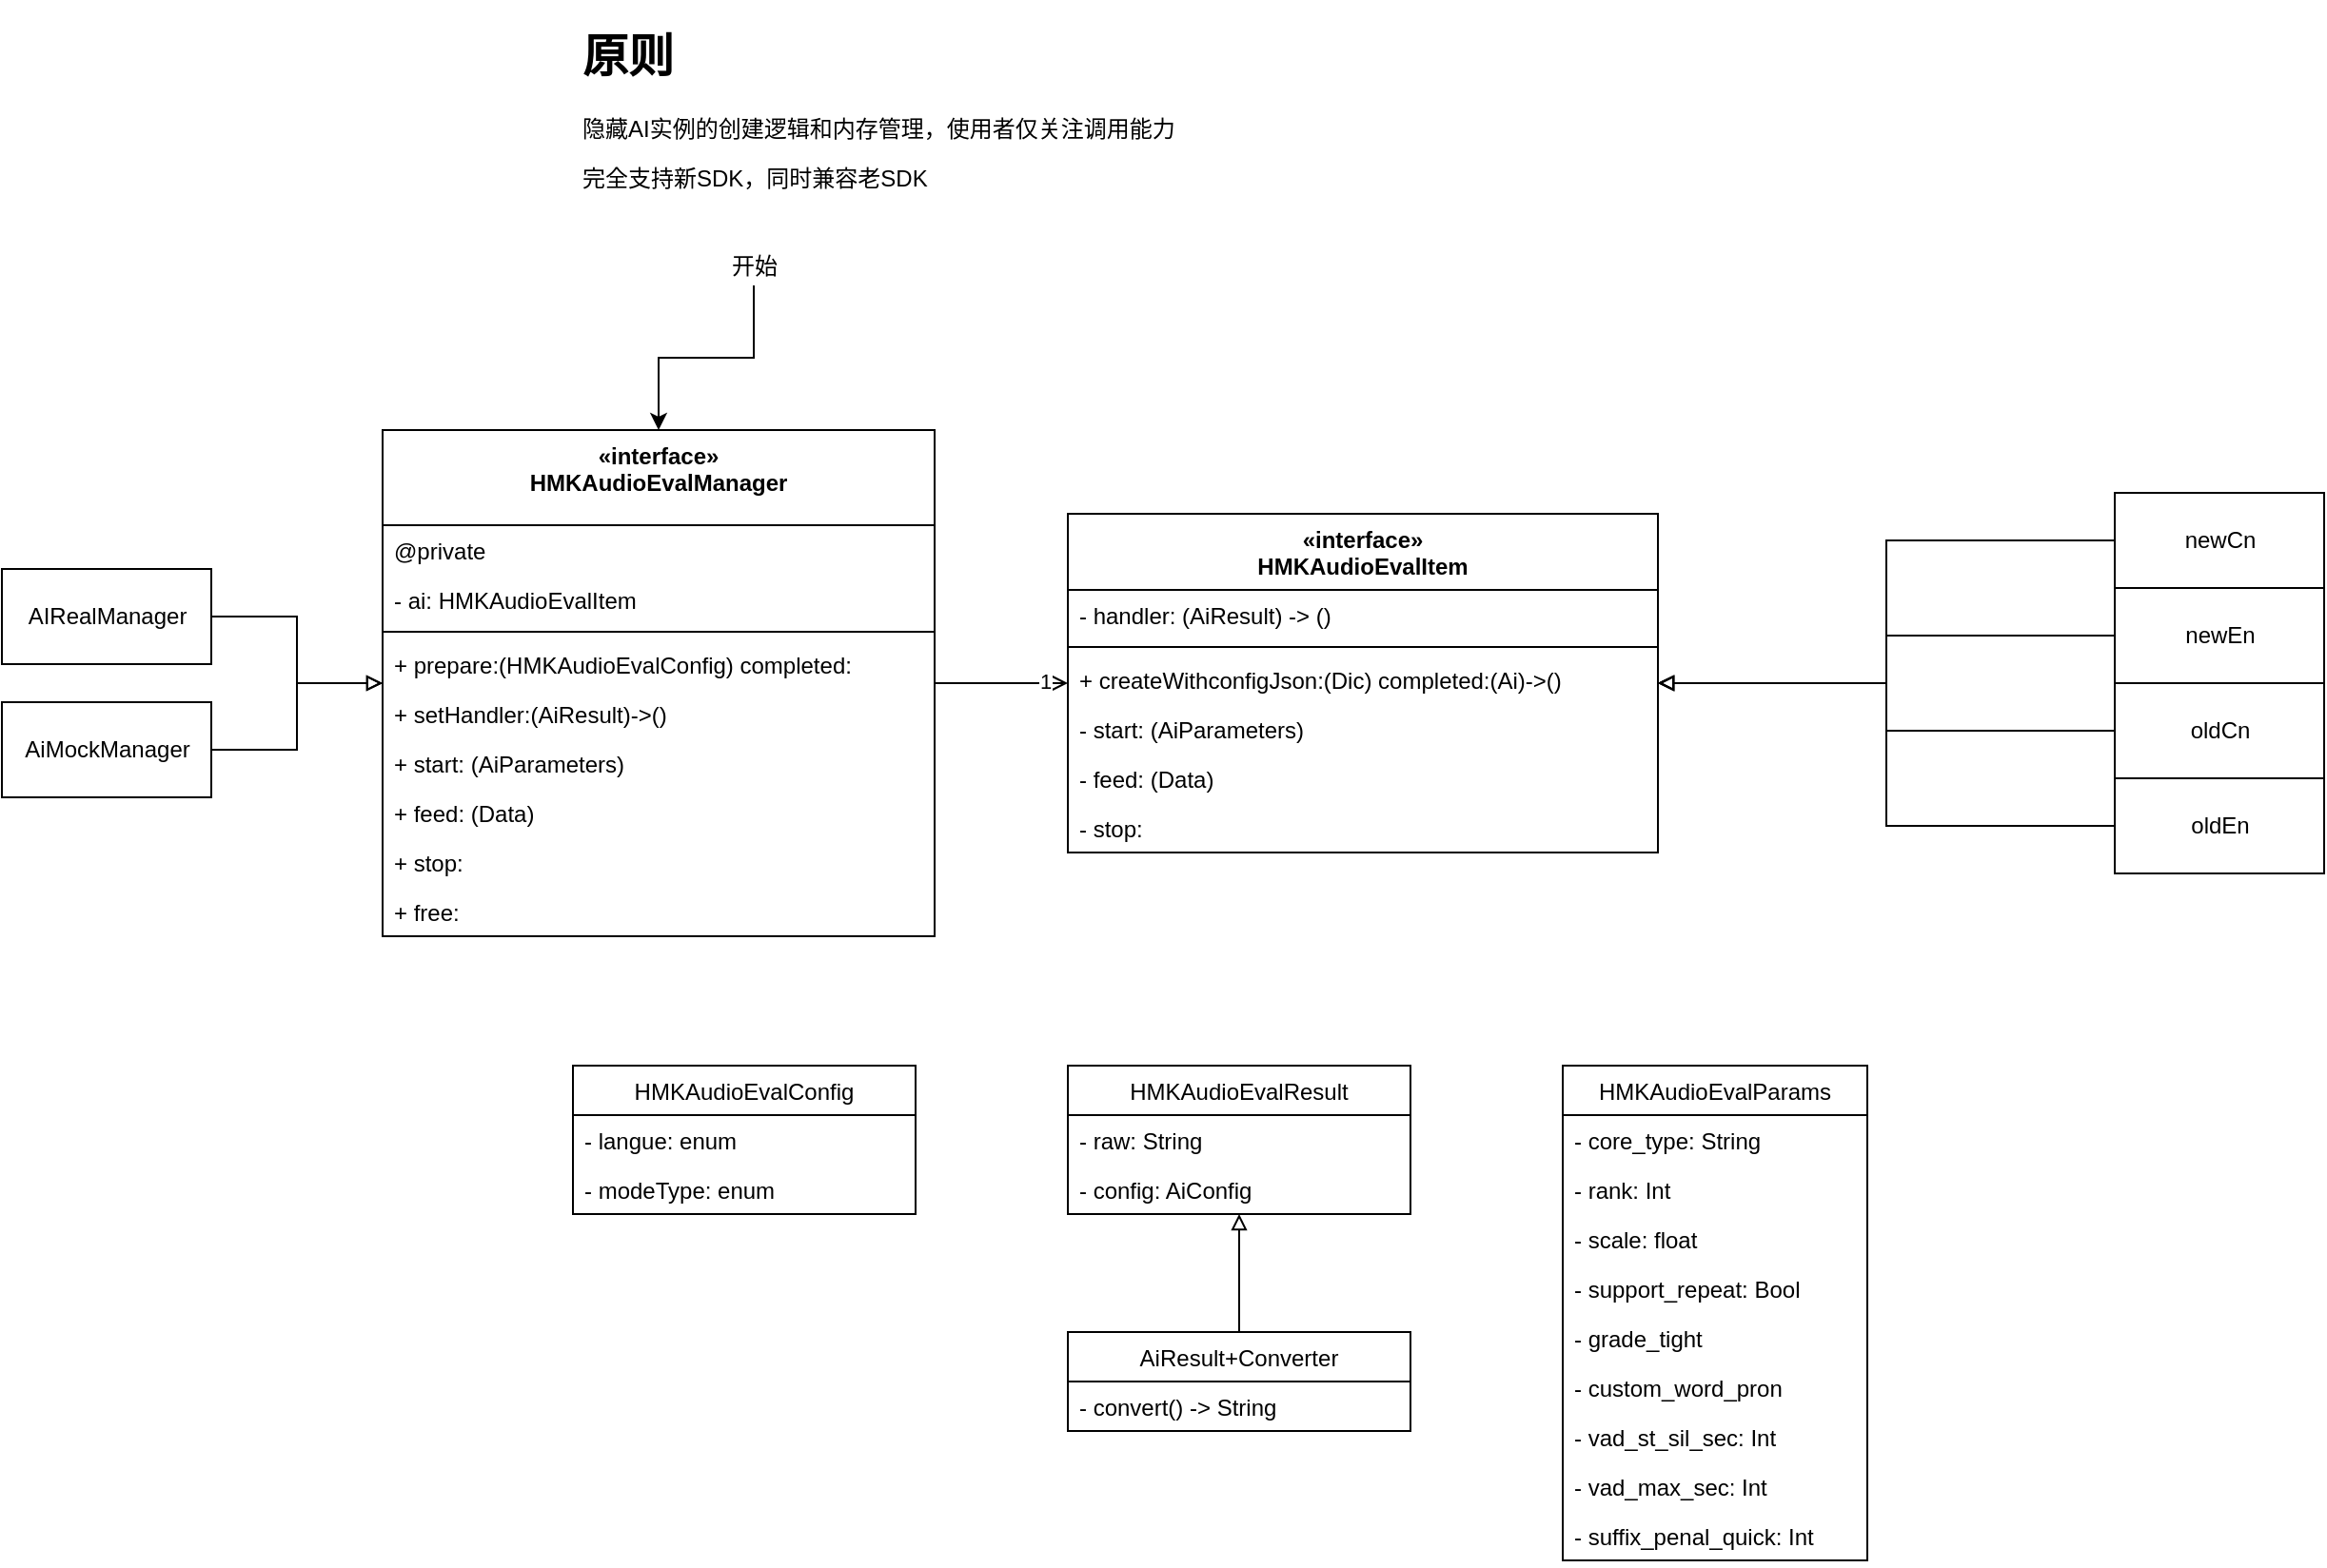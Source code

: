 <mxfile version="13.7.3" type="github">
  <diagram id="C5RBs43oDa-KdzZeNtuy" name="Page-1">
    <mxGraphModel dx="1048" dy="1155" grid="1" gridSize="10" guides="1" tooltips="1" connect="1" arrows="1" fold="1" page="1" pageScale="1" pageWidth="827" pageHeight="1169" math="0" shadow="0">
      <root>
        <mxCell id="WIyWlLk6GJQsqaUBKTNV-0" />
        <mxCell id="WIyWlLk6GJQsqaUBKTNV-1" parent="WIyWlLk6GJQsqaUBKTNV-0" />
        <mxCell id="CJ4d-hDxSUi_6E2o8uRW-80" style="edgeStyle=orthogonalEdgeStyle;rounded=0;orthogonalLoop=1;jettySize=auto;html=1;endArrow=block;endFill=0;" parent="WIyWlLk6GJQsqaUBKTNV-1" source="CJ4d-hDxSUi_6E2o8uRW-28" target="CJ4d-hDxSUi_6E2o8uRW-10" edge="1">
          <mxGeometry relative="1" as="geometry" />
        </mxCell>
        <mxCell id="CJ4d-hDxSUi_6E2o8uRW-28" value="AiMockManager" style="html=1;shadow=0;" parent="WIyWlLk6GJQsqaUBKTNV-1" vertex="1">
          <mxGeometry x="400" y="759" width="110" height="50" as="geometry" />
        </mxCell>
        <mxCell id="CJ4d-hDxSUi_6E2o8uRW-31" style="edgeStyle=orthogonalEdgeStyle;rounded=0;orthogonalLoop=1;jettySize=auto;html=1;endArrow=block;endFill=0;" parent="WIyWlLk6GJQsqaUBKTNV-1" source="CJ4d-hDxSUi_6E2o8uRW-30" target="CJ4d-hDxSUi_6E2o8uRW-10" edge="1">
          <mxGeometry relative="1" as="geometry" />
        </mxCell>
        <mxCell id="CJ4d-hDxSUi_6E2o8uRW-30" value="AIRealManager" style="html=1;shadow=0;" parent="WIyWlLk6GJQsqaUBKTNV-1" vertex="1">
          <mxGeometry x="400" y="689" width="110" height="50" as="geometry" />
        </mxCell>
        <mxCell id="CJ4d-hDxSUi_6E2o8uRW-33" value="&lt;h1&gt;原则&lt;/h1&gt;&lt;p&gt;隐藏AI实例的创建逻辑和内存管理，使用者仅关注调用能力&lt;/p&gt;&lt;p&gt;完全支持新SDK，同时兼容老SDK&lt;/p&gt;" style="text;html=1;strokeColor=none;fillColor=none;spacing=5;spacingTop=-20;whiteSpace=wrap;overflow=hidden;rounded=0;shadow=0;" parent="WIyWlLk6GJQsqaUBKTNV-1" vertex="1">
          <mxGeometry x="700" y="400" width="360" height="100" as="geometry" />
        </mxCell>
        <mxCell id="CJ4d-hDxSUi_6E2o8uRW-99" style="edgeStyle=orthogonalEdgeStyle;rounded=0;orthogonalLoop=1;jettySize=auto;html=1;endArrow=block;endFill=0;" parent="WIyWlLk6GJQsqaUBKTNV-1" source="CJ4d-hDxSUi_6E2o8uRW-69" target="CJ4d-hDxSUi_6E2o8uRW-54" edge="1">
          <mxGeometry relative="1" as="geometry" />
        </mxCell>
        <mxCell id="CJ4d-hDxSUi_6E2o8uRW-69" value="newCn" style="html=1;shadow=0;" parent="WIyWlLk6GJQsqaUBKTNV-1" vertex="1">
          <mxGeometry x="1510" y="649" width="110" height="50" as="geometry" />
        </mxCell>
        <mxCell id="CJ4d-hDxSUi_6E2o8uRW-100" style="edgeStyle=orthogonalEdgeStyle;rounded=0;orthogonalLoop=1;jettySize=auto;html=1;endArrow=block;endFill=0;" parent="WIyWlLk6GJQsqaUBKTNV-1" source="CJ4d-hDxSUi_6E2o8uRW-71" target="CJ4d-hDxSUi_6E2o8uRW-54" edge="1">
          <mxGeometry relative="1" as="geometry" />
        </mxCell>
        <mxCell id="CJ4d-hDxSUi_6E2o8uRW-71" value="newEn" style="html=1;shadow=0;" parent="WIyWlLk6GJQsqaUBKTNV-1" vertex="1">
          <mxGeometry x="1510" y="699" width="110" height="50" as="geometry" />
        </mxCell>
        <mxCell id="CJ4d-hDxSUi_6E2o8uRW-101" style="edgeStyle=orthogonalEdgeStyle;rounded=0;orthogonalLoop=1;jettySize=auto;html=1;endArrow=block;endFill=0;" parent="WIyWlLk6GJQsqaUBKTNV-1" source="CJ4d-hDxSUi_6E2o8uRW-72" target="CJ4d-hDxSUi_6E2o8uRW-54" edge="1">
          <mxGeometry relative="1" as="geometry" />
        </mxCell>
        <mxCell id="CJ4d-hDxSUi_6E2o8uRW-72" value="oldCn" style="html=1;shadow=0;" parent="WIyWlLk6GJQsqaUBKTNV-1" vertex="1">
          <mxGeometry x="1510" y="749" width="110" height="50" as="geometry" />
        </mxCell>
        <mxCell id="CJ4d-hDxSUi_6E2o8uRW-102" style="edgeStyle=orthogonalEdgeStyle;rounded=0;orthogonalLoop=1;jettySize=auto;html=1;endArrow=block;endFill=0;" parent="WIyWlLk6GJQsqaUBKTNV-1" source="CJ4d-hDxSUi_6E2o8uRW-73" target="CJ4d-hDxSUi_6E2o8uRW-54" edge="1">
          <mxGeometry relative="1" as="geometry" />
        </mxCell>
        <mxCell id="CJ4d-hDxSUi_6E2o8uRW-73" value="oldEn" style="html=1;shadow=0;" parent="WIyWlLk6GJQsqaUBKTNV-1" vertex="1">
          <mxGeometry x="1510" y="799" width="110" height="50" as="geometry" />
        </mxCell>
        <mxCell id="CJ4d-hDxSUi_6E2o8uRW-87" style="edgeStyle=orthogonalEdgeStyle;rounded=0;orthogonalLoop=1;jettySize=auto;html=1;endArrow=open;endFill=0;" parent="WIyWlLk6GJQsqaUBKTNV-1" source="CJ4d-hDxSUi_6E2o8uRW-10" target="CJ4d-hDxSUi_6E2o8uRW-54" edge="1">
          <mxGeometry relative="1" as="geometry" />
        </mxCell>
        <mxCell id="CJ4d-hDxSUi_6E2o8uRW-91" value="1" style="edgeLabel;html=1;align=center;verticalAlign=middle;resizable=0;points=[];" parent="CJ4d-hDxSUi_6E2o8uRW-87" vertex="1" connectable="0">
          <mxGeometry x="0.652" y="1" relative="1" as="geometry">
            <mxPoint as="offset" />
          </mxGeometry>
        </mxCell>
        <mxCell id="CJ4d-hDxSUi_6E2o8uRW-10" value="«interface»&#xa;HMKAudioEvalManager" style="swimlane;fontStyle=1;align=center;verticalAlign=top;childLayout=stackLayout;horizontal=1;startSize=50;horizontalStack=0;resizeParent=1;resizeParentMax=0;resizeLast=0;collapsible=1;marginBottom=0;" parent="WIyWlLk6GJQsqaUBKTNV-1" vertex="1">
          <mxGeometry x="600" y="616" width="290" height="266" as="geometry" />
        </mxCell>
        <mxCell id="CJ4d-hDxSUi_6E2o8uRW-92" value="@private" style="text;strokeColor=none;fillColor=none;align=left;verticalAlign=top;spacingLeft=4;spacingRight=4;overflow=hidden;rotatable=0;points=[[0,0.5],[1,0.5]];portConstraint=eastwest;" parent="CJ4d-hDxSUi_6E2o8uRW-10" vertex="1">
          <mxGeometry y="50" width="290" height="26" as="geometry" />
        </mxCell>
        <mxCell id="CJ4d-hDxSUi_6E2o8uRW-32" value="- ai: HMKAudioEvalItem" style="text;strokeColor=none;fillColor=none;align=left;verticalAlign=top;spacingLeft=4;spacingRight=4;overflow=hidden;rotatable=0;points=[[0,0.5],[1,0.5]];portConstraint=eastwest;" parent="CJ4d-hDxSUi_6E2o8uRW-10" vertex="1">
          <mxGeometry y="76" width="290" height="26" as="geometry" />
        </mxCell>
        <mxCell id="CJ4d-hDxSUi_6E2o8uRW-12" value="" style="line;strokeWidth=1;fillColor=none;align=left;verticalAlign=middle;spacingTop=-1;spacingLeft=3;spacingRight=3;rotatable=0;labelPosition=right;points=[];portConstraint=eastwest;" parent="CJ4d-hDxSUi_6E2o8uRW-10" vertex="1">
          <mxGeometry y="102" width="290" height="8" as="geometry" />
        </mxCell>
        <mxCell id="CJ4d-hDxSUi_6E2o8uRW-13" value="+ prepare:(HMKAudioEvalConfig) completed:" style="text;strokeColor=none;fillColor=none;align=left;verticalAlign=top;spacingLeft=4;spacingRight=4;overflow=hidden;rotatable=0;points=[[0,0.5],[1,0.5]];portConstraint=eastwest;shadow=0;" parent="CJ4d-hDxSUi_6E2o8uRW-10" vertex="1">
          <mxGeometry y="110" width="290" height="26" as="geometry" />
        </mxCell>
        <mxCell id="CJ4d-hDxSUi_6E2o8uRW-93" value="+ setHandler:(AiResult)-&gt;()" style="text;strokeColor=none;fillColor=none;align=left;verticalAlign=top;spacingLeft=4;spacingRight=4;overflow=hidden;rotatable=0;points=[[0,0.5],[1,0.5]];portConstraint=eastwest;shadow=0;" parent="CJ4d-hDxSUi_6E2o8uRW-10" vertex="1">
          <mxGeometry y="136" width="290" height="26" as="geometry" />
        </mxCell>
        <mxCell id="CJ4d-hDxSUi_6E2o8uRW-17" value="+ start: (AiParameters)" style="text;strokeColor=none;fillColor=none;align=left;verticalAlign=top;spacingLeft=4;spacingRight=4;overflow=hidden;rotatable=0;points=[[0,0.5],[1,0.5]];portConstraint=eastwest;shadow=0;" parent="CJ4d-hDxSUi_6E2o8uRW-10" vertex="1">
          <mxGeometry y="162" width="290" height="26" as="geometry" />
        </mxCell>
        <mxCell id="CJ4d-hDxSUi_6E2o8uRW-18" value="+ feed: (Data)" style="text;strokeColor=none;fillColor=none;align=left;verticalAlign=top;spacingLeft=4;spacingRight=4;overflow=hidden;rotatable=0;points=[[0,0.5],[1,0.5]];portConstraint=eastwest;shadow=0;" parent="CJ4d-hDxSUi_6E2o8uRW-10" vertex="1">
          <mxGeometry y="188" width="290" height="26" as="geometry" />
        </mxCell>
        <mxCell id="CJ4d-hDxSUi_6E2o8uRW-19" value="+ stop: " style="text;strokeColor=none;fillColor=none;align=left;verticalAlign=top;spacingLeft=4;spacingRight=4;overflow=hidden;rotatable=0;points=[[0,0.5],[1,0.5]];portConstraint=eastwest;shadow=0;" parent="CJ4d-hDxSUi_6E2o8uRW-10" vertex="1">
          <mxGeometry y="214" width="290" height="26" as="geometry" />
        </mxCell>
        <mxCell id="CJ4d-hDxSUi_6E2o8uRW-20" value="+ free: " style="text;strokeColor=none;fillColor=none;align=left;verticalAlign=top;spacingLeft=4;spacingRight=4;overflow=hidden;rotatable=0;points=[[0,0.5],[1,0.5]];portConstraint=eastwest;shadow=0;" parent="CJ4d-hDxSUi_6E2o8uRW-10" vertex="1">
          <mxGeometry y="240" width="290" height="26" as="geometry" />
        </mxCell>
        <mxCell id="CJ4d-hDxSUi_6E2o8uRW-54" value="«interface»&#xa;HMKAudioEvalItem" style="swimlane;fontStyle=1;align=center;verticalAlign=top;childLayout=stackLayout;horizontal=1;startSize=40;horizontalStack=0;resizeParent=1;resizeParentMax=0;resizeLast=0;collapsible=1;marginBottom=0;shadow=0;" parent="WIyWlLk6GJQsqaUBKTNV-1" vertex="1">
          <mxGeometry x="960" y="660" width="310" height="178" as="geometry" />
        </mxCell>
        <mxCell id="CJ4d-hDxSUi_6E2o8uRW-55" value="- handler: (AiResult) -&gt; ()" style="text;strokeColor=none;fillColor=none;align=left;verticalAlign=top;spacingLeft=4;spacingRight=4;overflow=hidden;rotatable=0;points=[[0,0.5],[1,0.5]];portConstraint=eastwest;" parent="CJ4d-hDxSUi_6E2o8uRW-54" vertex="1">
          <mxGeometry y="40" width="310" height="26" as="geometry" />
        </mxCell>
        <mxCell id="CJ4d-hDxSUi_6E2o8uRW-56" value="" style="line;strokeWidth=1;fillColor=none;align=left;verticalAlign=middle;spacingTop=-1;spacingLeft=3;spacingRight=3;rotatable=0;labelPosition=right;points=[];portConstraint=eastwest;" parent="CJ4d-hDxSUi_6E2o8uRW-54" vertex="1">
          <mxGeometry y="66" width="310" height="8" as="geometry" />
        </mxCell>
        <mxCell id="CJ4d-hDxSUi_6E2o8uRW-57" value="+ createWithconfigJson:(Dic) completed:(Ai)-&gt;()" style="text;strokeColor=none;fillColor=none;align=left;verticalAlign=top;spacingLeft=4;spacingRight=4;overflow=hidden;rotatable=0;points=[[0,0.5],[1,0.5]];portConstraint=eastwest;" parent="CJ4d-hDxSUi_6E2o8uRW-54" vertex="1">
          <mxGeometry y="74" width="310" height="26" as="geometry" />
        </mxCell>
        <mxCell id="CJ4d-hDxSUi_6E2o8uRW-94" value="- start: (AiParameters)" style="text;strokeColor=none;fillColor=none;align=left;verticalAlign=top;spacingLeft=4;spacingRight=4;overflow=hidden;rotatable=0;points=[[0,0.5],[1,0.5]];portConstraint=eastwest;" parent="CJ4d-hDxSUi_6E2o8uRW-54" vertex="1">
          <mxGeometry y="100" width="310" height="26" as="geometry" />
        </mxCell>
        <mxCell id="CJ4d-hDxSUi_6E2o8uRW-58" value="- feed: (Data)" style="text;strokeColor=none;fillColor=none;align=left;verticalAlign=top;spacingLeft=4;spacingRight=4;overflow=hidden;rotatable=0;points=[[0,0.5],[1,0.5]];portConstraint=eastwest;" parent="CJ4d-hDxSUi_6E2o8uRW-54" vertex="1">
          <mxGeometry y="126" width="310" height="26" as="geometry" />
        </mxCell>
        <mxCell id="CJ4d-hDxSUi_6E2o8uRW-68" value="- stop: " style="text;strokeColor=none;fillColor=none;align=left;verticalAlign=top;spacingLeft=4;spacingRight=4;overflow=hidden;rotatable=0;points=[[0,0.5],[1,0.5]];portConstraint=eastwest;" parent="CJ4d-hDxSUi_6E2o8uRW-54" vertex="1">
          <mxGeometry y="152" width="310" height="26" as="geometry" />
        </mxCell>
        <mxCell id="CJ4d-hDxSUi_6E2o8uRW-103" value="HMKAudioEvalConfig" style="swimlane;fontStyle=0;childLayout=stackLayout;horizontal=1;startSize=26;fillColor=none;horizontalStack=0;resizeParent=1;resizeParentMax=0;resizeLast=0;collapsible=1;marginBottom=0;shadow=0;" parent="WIyWlLk6GJQsqaUBKTNV-1" vertex="1">
          <mxGeometry x="700" y="950" width="180" height="78" as="geometry" />
        </mxCell>
        <mxCell id="CJ4d-hDxSUi_6E2o8uRW-106" value="- langue: enum" style="text;strokeColor=none;fillColor=none;align=left;verticalAlign=top;spacingLeft=4;spacingRight=4;overflow=hidden;rotatable=0;points=[[0,0.5],[1,0.5]];portConstraint=eastwest;" parent="CJ4d-hDxSUi_6E2o8uRW-103" vertex="1">
          <mxGeometry y="26" width="180" height="26" as="geometry" />
        </mxCell>
        <mxCell id="CJ4d-hDxSUi_6E2o8uRW-119" value="- modeType: enum" style="text;strokeColor=none;fillColor=none;align=left;verticalAlign=top;spacingLeft=4;spacingRight=4;overflow=hidden;rotatable=0;points=[[0,0.5],[1,0.5]];portConstraint=eastwest;" parent="CJ4d-hDxSUi_6E2o8uRW-103" vertex="1">
          <mxGeometry y="52" width="180" height="26" as="geometry" />
        </mxCell>
        <mxCell id="CJ4d-hDxSUi_6E2o8uRW-111" value="HMKAudioEvalParams" style="swimlane;fontStyle=0;childLayout=stackLayout;horizontal=1;startSize=26;fillColor=none;horizontalStack=0;resizeParent=1;resizeParentMax=0;resizeLast=0;collapsible=1;marginBottom=0;shadow=0;" parent="WIyWlLk6GJQsqaUBKTNV-1" vertex="1">
          <mxGeometry x="1220" y="950" width="160" height="260" as="geometry" />
        </mxCell>
        <mxCell id="CJ4d-hDxSUi_6E2o8uRW-112" value="- core_type: String" style="text;strokeColor=none;fillColor=none;align=left;verticalAlign=top;spacingLeft=4;spacingRight=4;overflow=hidden;rotatable=0;points=[[0,0.5],[1,0.5]];portConstraint=eastwest;" parent="CJ4d-hDxSUi_6E2o8uRW-111" vertex="1">
          <mxGeometry y="26" width="160" height="26" as="geometry" />
        </mxCell>
        <mxCell id="CJ4d-hDxSUi_6E2o8uRW-113" value="- rank: Int" style="text;strokeColor=none;fillColor=none;align=left;verticalAlign=top;spacingLeft=4;spacingRight=4;overflow=hidden;rotatable=0;points=[[0,0.5],[1,0.5]];portConstraint=eastwest;" parent="CJ4d-hDxSUi_6E2o8uRW-111" vertex="1">
          <mxGeometry y="52" width="160" height="26" as="geometry" />
        </mxCell>
        <mxCell id="CJ4d-hDxSUi_6E2o8uRW-114" value="- scale: float" style="text;strokeColor=none;fillColor=none;align=left;verticalAlign=top;spacingLeft=4;spacingRight=4;overflow=hidden;rotatable=0;points=[[0,0.5],[1,0.5]];portConstraint=eastwest;" parent="CJ4d-hDxSUi_6E2o8uRW-111" vertex="1">
          <mxGeometry y="78" width="160" height="26" as="geometry" />
        </mxCell>
        <mxCell id="CJ4d-hDxSUi_6E2o8uRW-116" value="- support_repeat: Bool" style="text;strokeColor=none;fillColor=none;align=left;verticalAlign=top;spacingLeft=4;spacingRight=4;overflow=hidden;rotatable=0;points=[[0,0.5],[1,0.5]];portConstraint=eastwest;" parent="CJ4d-hDxSUi_6E2o8uRW-111" vertex="1">
          <mxGeometry y="104" width="160" height="26" as="geometry" />
        </mxCell>
        <mxCell id="CJ4d-hDxSUi_6E2o8uRW-117" value="- grade_tight" style="text;strokeColor=none;fillColor=none;align=left;verticalAlign=top;spacingLeft=4;spacingRight=4;overflow=hidden;rotatable=0;points=[[0,0.5],[1,0.5]];portConstraint=eastwest;" parent="CJ4d-hDxSUi_6E2o8uRW-111" vertex="1">
          <mxGeometry y="130" width="160" height="26" as="geometry" />
        </mxCell>
        <mxCell id="CJ4d-hDxSUi_6E2o8uRW-118" value="- custom_word_pron" style="text;strokeColor=none;fillColor=none;align=left;verticalAlign=top;spacingLeft=4;spacingRight=4;overflow=hidden;rotatable=0;points=[[0,0.5],[1,0.5]];portConstraint=eastwest;" parent="CJ4d-hDxSUi_6E2o8uRW-111" vertex="1">
          <mxGeometry y="156" width="160" height="26" as="geometry" />
        </mxCell>
        <mxCell id="CJ4d-hDxSUi_6E2o8uRW-140" value="- vad_st_sil_sec: Int" style="text;strokeColor=none;fillColor=none;align=left;verticalAlign=top;spacingLeft=4;spacingRight=4;overflow=hidden;rotatable=0;points=[[0,0.5],[1,0.5]];portConstraint=eastwest;" parent="CJ4d-hDxSUi_6E2o8uRW-111" vertex="1">
          <mxGeometry y="182" width="160" height="26" as="geometry" />
        </mxCell>
        <mxCell id="CJ4d-hDxSUi_6E2o8uRW-141" value="- vad_max_sec: Int" style="text;strokeColor=none;fillColor=none;align=left;verticalAlign=top;spacingLeft=4;spacingRight=4;overflow=hidden;rotatable=0;points=[[0,0.5],[1,0.5]];portConstraint=eastwest;" parent="CJ4d-hDxSUi_6E2o8uRW-111" vertex="1">
          <mxGeometry y="208" width="160" height="26" as="geometry" />
        </mxCell>
        <mxCell id="CJ4d-hDxSUi_6E2o8uRW-142" value="- suffix_penal_quick: Int" style="text;strokeColor=none;fillColor=none;align=left;verticalAlign=top;spacingLeft=4;spacingRight=4;overflow=hidden;rotatable=0;points=[[0,0.5],[1,0.5]];portConstraint=eastwest;" parent="CJ4d-hDxSUi_6E2o8uRW-111" vertex="1">
          <mxGeometry y="234" width="160" height="26" as="geometry" />
        </mxCell>
        <mxCell id="CJ4d-hDxSUi_6E2o8uRW-107" value="HMKAudioEvalResult" style="swimlane;fontStyle=0;childLayout=stackLayout;horizontal=1;startSize=26;fillColor=none;horizontalStack=0;resizeParent=1;resizeParentMax=0;resizeLast=0;collapsible=1;marginBottom=0;shadow=0;" parent="WIyWlLk6GJQsqaUBKTNV-1" vertex="1">
          <mxGeometry x="960" y="950" width="180" height="78" as="geometry" />
        </mxCell>
        <mxCell id="CJ4d-hDxSUi_6E2o8uRW-108" value="- raw: String" style="text;strokeColor=none;fillColor=none;align=left;verticalAlign=top;spacingLeft=4;spacingRight=4;overflow=hidden;rotatable=0;points=[[0,0.5],[1,0.5]];portConstraint=eastwest;" parent="CJ4d-hDxSUi_6E2o8uRW-107" vertex="1">
          <mxGeometry y="26" width="180" height="26" as="geometry" />
        </mxCell>
        <mxCell id="CJ4d-hDxSUi_6E2o8uRW-134" value="- config: AiConfig" style="text;strokeColor=none;fillColor=none;align=left;verticalAlign=top;spacingLeft=4;spacingRight=4;overflow=hidden;rotatable=0;points=[[0,0.5],[1,0.5]];portConstraint=eastwest;" parent="CJ4d-hDxSUi_6E2o8uRW-107" vertex="1">
          <mxGeometry y="52" width="180" height="26" as="geometry" />
        </mxCell>
        <mxCell id="CJ4d-hDxSUi_6E2o8uRW-143" style="edgeStyle=orthogonalEdgeStyle;rounded=0;orthogonalLoop=1;jettySize=auto;html=1;endArrow=block;endFill=0;" parent="WIyWlLk6GJQsqaUBKTNV-1" source="CJ4d-hDxSUi_6E2o8uRW-135" target="CJ4d-hDxSUi_6E2o8uRW-107" edge="1">
          <mxGeometry relative="1" as="geometry" />
        </mxCell>
        <mxCell id="CJ4d-hDxSUi_6E2o8uRW-135" value="AiResult+Converter" style="swimlane;fontStyle=0;childLayout=stackLayout;horizontal=1;startSize=26;fillColor=none;horizontalStack=0;resizeParent=1;resizeParentMax=0;resizeLast=0;collapsible=1;marginBottom=0;shadow=0;" parent="WIyWlLk6GJQsqaUBKTNV-1" vertex="1">
          <mxGeometry x="960" y="1090" width="180" height="52" as="geometry" />
        </mxCell>
        <mxCell id="CJ4d-hDxSUi_6E2o8uRW-136" value="- convert() -&gt; String" style="text;strokeColor=none;fillColor=none;align=left;verticalAlign=top;spacingLeft=4;spacingRight=4;overflow=hidden;rotatable=0;points=[[0,0.5],[1,0.5]];portConstraint=eastwest;" parent="CJ4d-hDxSUi_6E2o8uRW-135" vertex="1">
          <mxGeometry y="26" width="180" height="26" as="geometry" />
        </mxCell>
        <mxCell id="CJ4d-hDxSUi_6E2o8uRW-145" style="edgeStyle=orthogonalEdgeStyle;rounded=0;orthogonalLoop=1;jettySize=auto;html=1;entryX=0.5;entryY=0;entryDx=0;entryDy=0;endArrow=classic;endFill=1;" parent="WIyWlLk6GJQsqaUBKTNV-1" source="CJ4d-hDxSUi_6E2o8uRW-144" target="CJ4d-hDxSUi_6E2o8uRW-10" edge="1">
          <mxGeometry relative="1" as="geometry" />
        </mxCell>
        <mxCell id="CJ4d-hDxSUi_6E2o8uRW-144" value="开始" style="text;html=1;align=center;verticalAlign=middle;resizable=0;points=[];autosize=1;" parent="WIyWlLk6GJQsqaUBKTNV-1" vertex="1">
          <mxGeometry x="775" y="520" width="40" height="20" as="geometry" />
        </mxCell>
      </root>
    </mxGraphModel>
  </diagram>
</mxfile>

